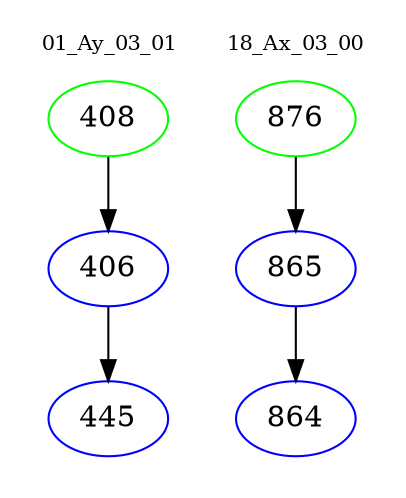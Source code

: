 digraph{
subgraph cluster_0 {
color = white
label = "01_Ay_03_01";
fontsize=10;
T0_408 [label="408", color="green"]
T0_408 -> T0_406 [color="black"]
T0_406 [label="406", color="blue"]
T0_406 -> T0_445 [color="black"]
T0_445 [label="445", color="blue"]
}
subgraph cluster_1 {
color = white
label = "18_Ax_03_00";
fontsize=10;
T1_876 [label="876", color="green"]
T1_876 -> T1_865 [color="black"]
T1_865 [label="865", color="blue"]
T1_865 -> T1_864 [color="black"]
T1_864 [label="864", color="blue"]
}
}

